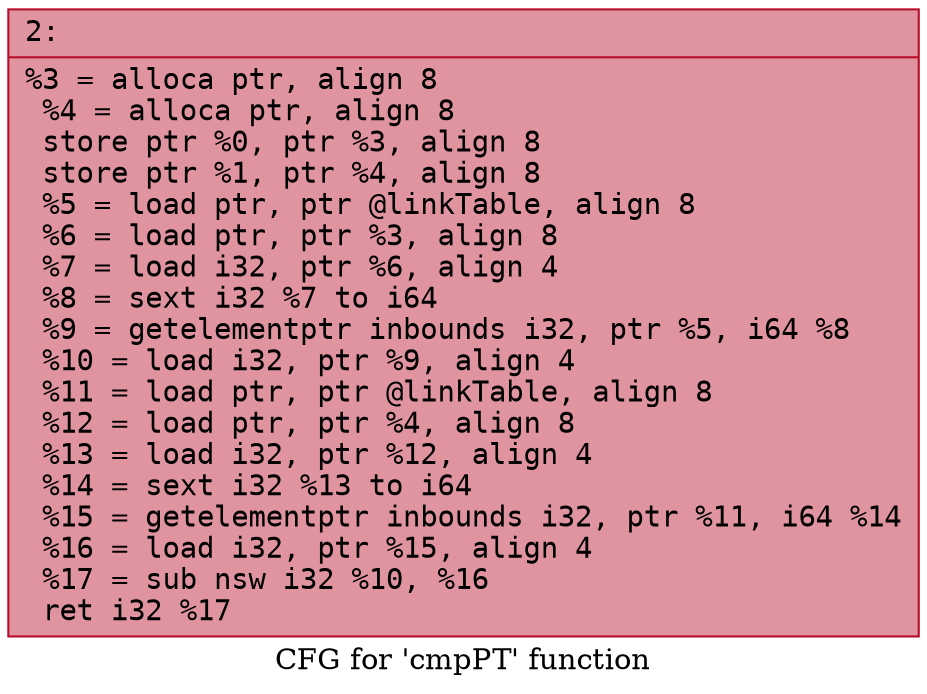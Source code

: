 digraph "CFG for 'cmpPT' function" {
	label="CFG for 'cmpPT' function";

	Node0x600002450a50 [shape=record,color="#b70d28ff", style=filled, fillcolor="#b70d2870" fontname="Courier",label="{2:\l|  %3 = alloca ptr, align 8\l  %4 = alloca ptr, align 8\l  store ptr %0, ptr %3, align 8\l  store ptr %1, ptr %4, align 8\l  %5 = load ptr, ptr @linkTable, align 8\l  %6 = load ptr, ptr %3, align 8\l  %7 = load i32, ptr %6, align 4\l  %8 = sext i32 %7 to i64\l  %9 = getelementptr inbounds i32, ptr %5, i64 %8\l  %10 = load i32, ptr %9, align 4\l  %11 = load ptr, ptr @linkTable, align 8\l  %12 = load ptr, ptr %4, align 8\l  %13 = load i32, ptr %12, align 4\l  %14 = sext i32 %13 to i64\l  %15 = getelementptr inbounds i32, ptr %11, i64 %14\l  %16 = load i32, ptr %15, align 4\l  %17 = sub nsw i32 %10, %16\l  ret i32 %17\l}"];
}
